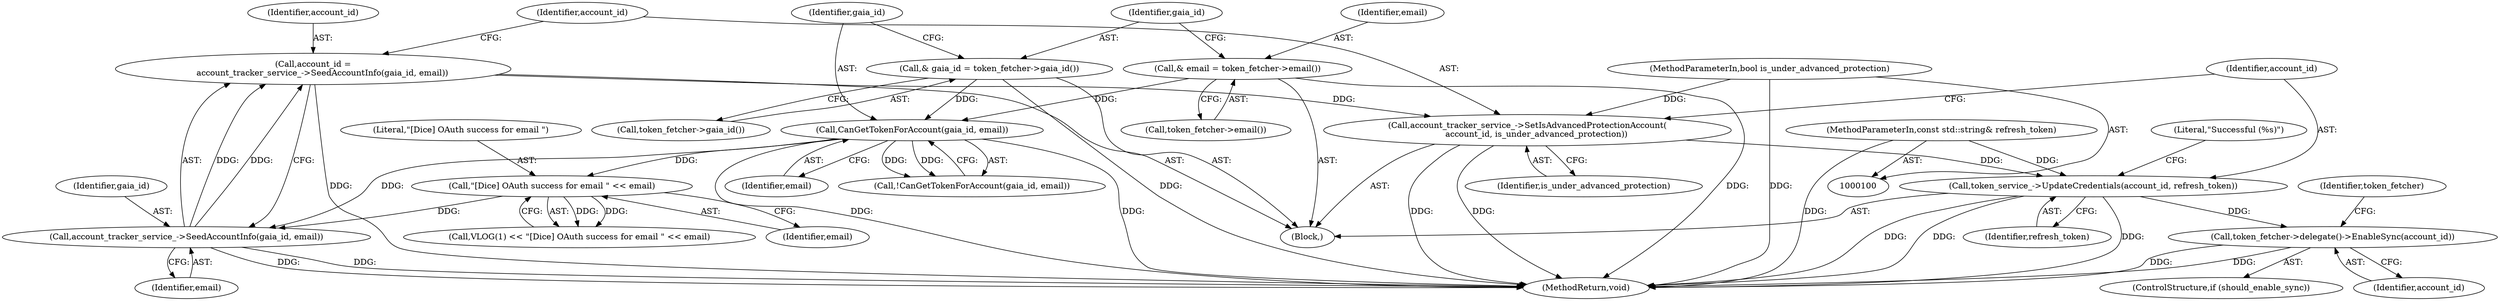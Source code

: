digraph "1_Chrome_282f53ffdc3b1902da86f6a0791af736837efbf8@del" {
"1000138" [label="(Call,token_service_->UpdateCredentials(account_id, refresh_token))"];
"1000135" [label="(Call,account_tracker_service_->SetIsAdvancedProtectionAccount(\n       account_id, is_under_advanced_protection))"];
"1000130" [label="(Call,account_id =\n       account_tracker_service_->SeedAccountInfo(gaia_id, email))"];
"1000132" [label="(Call,account_tracker_service_->SeedAccountInfo(gaia_id, email))"];
"1000115" [label="(Call,CanGetTokenForAccount(gaia_id, email))"];
"1000110" [label="(Call,& gaia_id = token_fetcher->gaia_id())"];
"1000106" [label="(Call,& email = token_fetcher->email())"];
"1000122" [label="(Call,\"[Dice] OAuth success for email \" << email)"];
"1000103" [label="(MethodParameterIn,bool is_under_advanced_protection)"];
"1000102" [label="(MethodParameterIn,const std::string& refresh_token)"];
"1000147" [label="(Call,token_fetcher->delegate()->EnableSync(account_id))"];
"1000111" [label="(Identifier,gaia_id)"];
"1000145" [label="(ControlStructure,if (should_enable_sync))"];
"1000110" [label="(Call,& gaia_id = token_fetcher->gaia_id())"];
"1000131" [label="(Identifier,account_id)"];
"1000115" [label="(Call,CanGetTokenForAccount(gaia_id, email))"];
"1000112" [label="(Call,token_fetcher->gaia_id())"];
"1000130" [label="(Call,account_id =\n       account_tracker_service_->SeedAccountInfo(gaia_id, email))"];
"1000138" [label="(Call,token_service_->UpdateCredentials(account_id, refresh_token))"];
"1000132" [label="(Call,account_tracker_service_->SeedAccountInfo(gaia_id, email))"];
"1000106" [label="(Call,& email = token_fetcher->email())"];
"1000107" [label="(Identifier,email)"];
"1000123" [label="(Literal,\"[Dice] OAuth success for email \")"];
"1000150" [label="(Identifier,token_fetcher)"];
"1000114" [label="(Call,!CanGetTokenForAccount(gaia_id, email))"];
"1000119" [label="(Call,VLOG(1) << \"[Dice] OAuth success for email \" << email)"];
"1000124" [label="(Identifier,email)"];
"1000122" [label="(Call,\"[Dice] OAuth success for email \" << email)"];
"1000140" [label="(Identifier,refresh_token)"];
"1000151" [label="(MethodReturn,void)"];
"1000134" [label="(Identifier,email)"];
"1000136" [label="(Identifier,account_id)"];
"1000147" [label="(Call,token_fetcher->delegate()->EnableSync(account_id))"];
"1000108" [label="(Call,token_fetcher->email())"];
"1000137" [label="(Identifier,is_under_advanced_protection)"];
"1000102" [label="(MethodParameterIn,const std::string& refresh_token)"];
"1000116" [label="(Identifier,gaia_id)"];
"1000103" [label="(MethodParameterIn,bool is_under_advanced_protection)"];
"1000133" [label="(Identifier,gaia_id)"];
"1000104" [label="(Block,)"];
"1000139" [label="(Identifier,account_id)"];
"1000135" [label="(Call,account_tracker_service_->SetIsAdvancedProtectionAccount(\n       account_id, is_under_advanced_protection))"];
"1000148" [label="(Identifier,account_id)"];
"1000143" [label="(Literal,\"Successful (%s)\")"];
"1000117" [label="(Identifier,email)"];
"1000138" -> "1000104"  [label="AST: "];
"1000138" -> "1000140"  [label="CFG: "];
"1000139" -> "1000138"  [label="AST: "];
"1000140" -> "1000138"  [label="AST: "];
"1000143" -> "1000138"  [label="CFG: "];
"1000138" -> "1000151"  [label="DDG: "];
"1000138" -> "1000151"  [label="DDG: "];
"1000138" -> "1000151"  [label="DDG: "];
"1000135" -> "1000138"  [label="DDG: "];
"1000102" -> "1000138"  [label="DDG: "];
"1000138" -> "1000147"  [label="DDG: "];
"1000135" -> "1000104"  [label="AST: "];
"1000135" -> "1000137"  [label="CFG: "];
"1000136" -> "1000135"  [label="AST: "];
"1000137" -> "1000135"  [label="AST: "];
"1000139" -> "1000135"  [label="CFG: "];
"1000135" -> "1000151"  [label="DDG: "];
"1000135" -> "1000151"  [label="DDG: "];
"1000130" -> "1000135"  [label="DDG: "];
"1000103" -> "1000135"  [label="DDG: "];
"1000130" -> "1000104"  [label="AST: "];
"1000130" -> "1000132"  [label="CFG: "];
"1000131" -> "1000130"  [label="AST: "];
"1000132" -> "1000130"  [label="AST: "];
"1000136" -> "1000130"  [label="CFG: "];
"1000130" -> "1000151"  [label="DDG: "];
"1000132" -> "1000130"  [label="DDG: "];
"1000132" -> "1000130"  [label="DDG: "];
"1000132" -> "1000134"  [label="CFG: "];
"1000133" -> "1000132"  [label="AST: "];
"1000134" -> "1000132"  [label="AST: "];
"1000132" -> "1000151"  [label="DDG: "];
"1000132" -> "1000151"  [label="DDG: "];
"1000115" -> "1000132"  [label="DDG: "];
"1000122" -> "1000132"  [label="DDG: "];
"1000115" -> "1000114"  [label="AST: "];
"1000115" -> "1000117"  [label="CFG: "];
"1000116" -> "1000115"  [label="AST: "];
"1000117" -> "1000115"  [label="AST: "];
"1000114" -> "1000115"  [label="CFG: "];
"1000115" -> "1000151"  [label="DDG: "];
"1000115" -> "1000151"  [label="DDG: "];
"1000115" -> "1000114"  [label="DDG: "];
"1000115" -> "1000114"  [label="DDG: "];
"1000110" -> "1000115"  [label="DDG: "];
"1000106" -> "1000115"  [label="DDG: "];
"1000115" -> "1000122"  [label="DDG: "];
"1000110" -> "1000104"  [label="AST: "];
"1000110" -> "1000112"  [label="CFG: "];
"1000111" -> "1000110"  [label="AST: "];
"1000112" -> "1000110"  [label="AST: "];
"1000116" -> "1000110"  [label="CFG: "];
"1000110" -> "1000151"  [label="DDG: "];
"1000106" -> "1000104"  [label="AST: "];
"1000106" -> "1000108"  [label="CFG: "];
"1000107" -> "1000106"  [label="AST: "];
"1000108" -> "1000106"  [label="AST: "];
"1000111" -> "1000106"  [label="CFG: "];
"1000106" -> "1000151"  [label="DDG: "];
"1000122" -> "1000119"  [label="AST: "];
"1000122" -> "1000124"  [label="CFG: "];
"1000123" -> "1000122"  [label="AST: "];
"1000124" -> "1000122"  [label="AST: "];
"1000119" -> "1000122"  [label="CFG: "];
"1000122" -> "1000119"  [label="DDG: "];
"1000122" -> "1000119"  [label="DDG: "];
"1000103" -> "1000100"  [label="AST: "];
"1000103" -> "1000151"  [label="DDG: "];
"1000102" -> "1000100"  [label="AST: "];
"1000102" -> "1000151"  [label="DDG: "];
"1000147" -> "1000145"  [label="AST: "];
"1000147" -> "1000148"  [label="CFG: "];
"1000148" -> "1000147"  [label="AST: "];
"1000150" -> "1000147"  [label="CFG: "];
"1000147" -> "1000151"  [label="DDG: "];
"1000147" -> "1000151"  [label="DDG: "];
}
